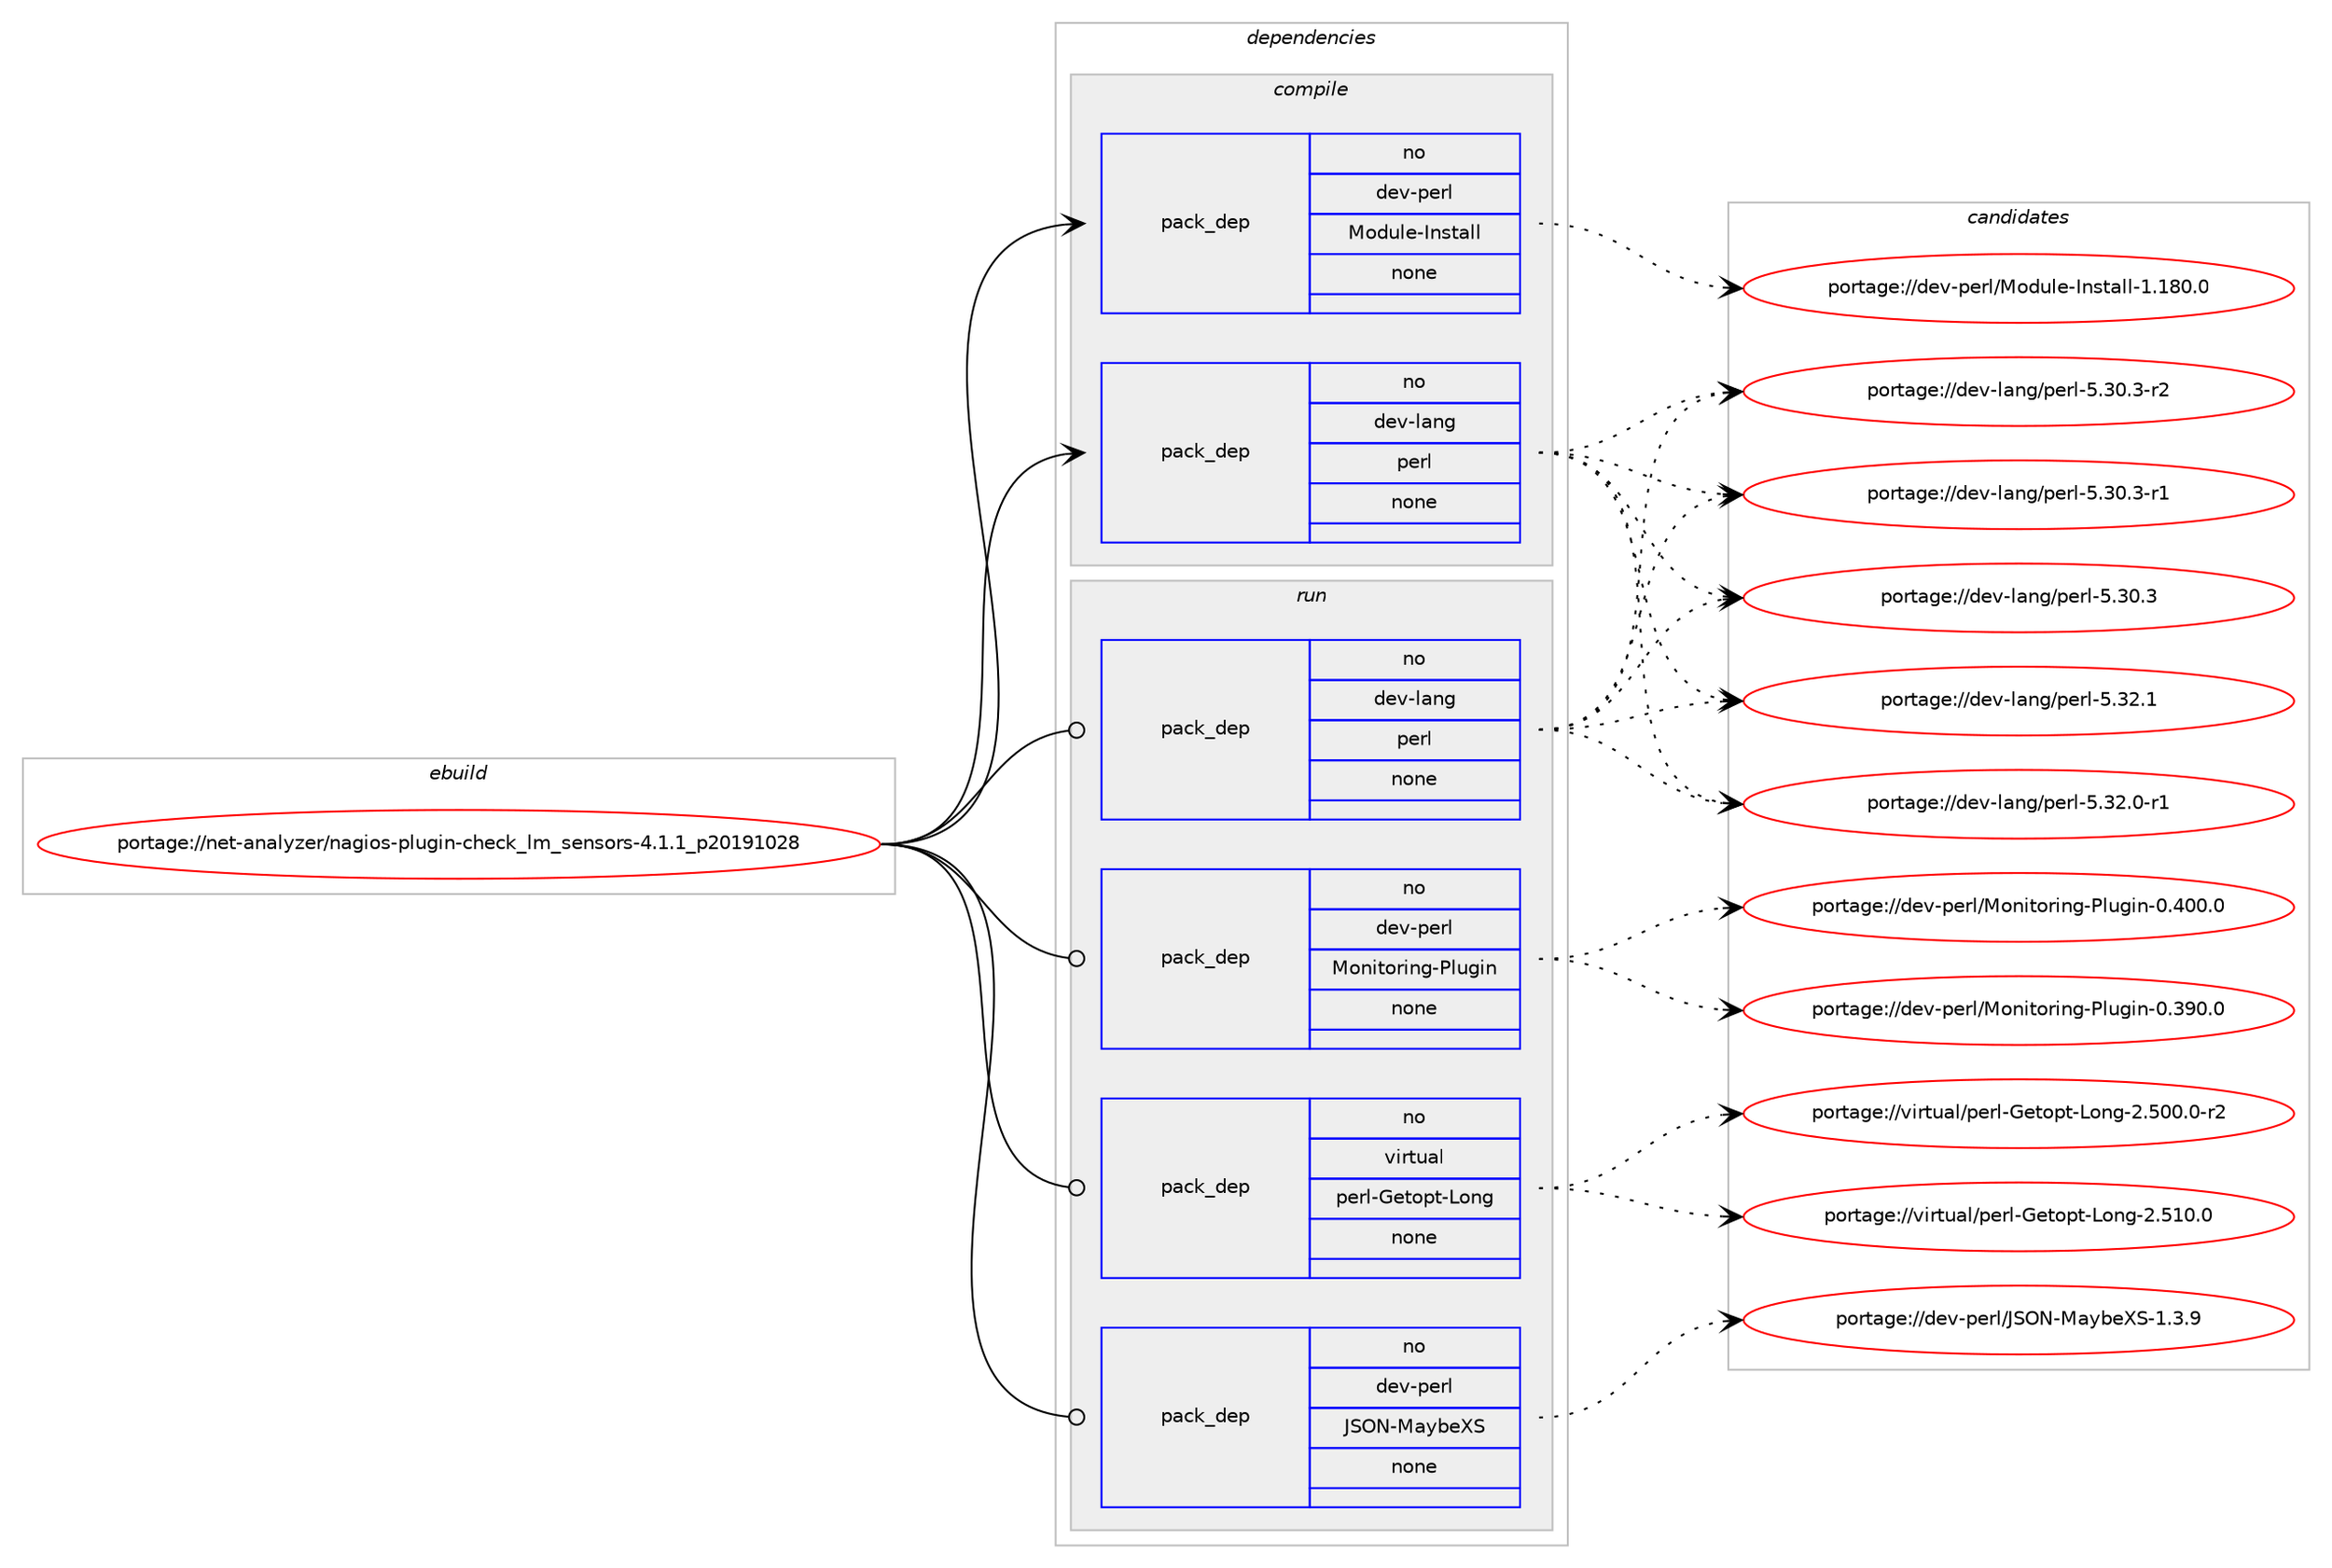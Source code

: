 digraph prolog {

# *************
# Graph options
# *************

newrank=true;
concentrate=true;
compound=true;
graph [rankdir=LR,fontname=Helvetica,fontsize=10,ranksep=1.5];#, ranksep=2.5, nodesep=0.2];
edge  [arrowhead=vee];
node  [fontname=Helvetica,fontsize=10];

# **********
# The ebuild
# **********

subgraph cluster_leftcol {
color=gray;
rank=same;
label=<<i>ebuild</i>>;
id [label="portage://net-analyzer/nagios-plugin-check_lm_sensors-4.1.1_p20191028", color=red, width=4, href="../net-analyzer/nagios-plugin-check_lm_sensors-4.1.1_p20191028.svg"];
}

# ****************
# The dependencies
# ****************

subgraph cluster_midcol {
color=gray;
label=<<i>dependencies</i>>;
subgraph cluster_compile {
fillcolor="#eeeeee";
style=filled;
label=<<i>compile</i>>;
subgraph pack16102 {
dependency23878 [label=<<TABLE BORDER="0" CELLBORDER="1" CELLSPACING="0" CELLPADDING="4" WIDTH="220"><TR><TD ROWSPAN="6" CELLPADDING="30">pack_dep</TD></TR><TR><TD WIDTH="110">no</TD></TR><TR><TD>dev-lang</TD></TR><TR><TD>perl</TD></TR><TR><TD>none</TD></TR><TR><TD></TD></TR></TABLE>>, shape=none, color=blue];
}
id:e -> dependency23878:w [weight=20,style="solid",arrowhead="vee"];
subgraph pack16103 {
dependency23879 [label=<<TABLE BORDER="0" CELLBORDER="1" CELLSPACING="0" CELLPADDING="4" WIDTH="220"><TR><TD ROWSPAN="6" CELLPADDING="30">pack_dep</TD></TR><TR><TD WIDTH="110">no</TD></TR><TR><TD>dev-perl</TD></TR><TR><TD>Module-Install</TD></TR><TR><TD>none</TD></TR><TR><TD></TD></TR></TABLE>>, shape=none, color=blue];
}
id:e -> dependency23879:w [weight=20,style="solid",arrowhead="vee"];
}
subgraph cluster_compileandrun {
fillcolor="#eeeeee";
style=filled;
label=<<i>compile and run</i>>;
}
subgraph cluster_run {
fillcolor="#eeeeee";
style=filled;
label=<<i>run</i>>;
subgraph pack16104 {
dependency23880 [label=<<TABLE BORDER="0" CELLBORDER="1" CELLSPACING="0" CELLPADDING="4" WIDTH="220"><TR><TD ROWSPAN="6" CELLPADDING="30">pack_dep</TD></TR><TR><TD WIDTH="110">no</TD></TR><TR><TD>dev-lang</TD></TR><TR><TD>perl</TD></TR><TR><TD>none</TD></TR><TR><TD></TD></TR></TABLE>>, shape=none, color=blue];
}
id:e -> dependency23880:w [weight=20,style="solid",arrowhead="odot"];
subgraph pack16105 {
dependency23881 [label=<<TABLE BORDER="0" CELLBORDER="1" CELLSPACING="0" CELLPADDING="4" WIDTH="220"><TR><TD ROWSPAN="6" CELLPADDING="30">pack_dep</TD></TR><TR><TD WIDTH="110">no</TD></TR><TR><TD>dev-perl</TD></TR><TR><TD>JSON-MaybeXS</TD></TR><TR><TD>none</TD></TR><TR><TD></TD></TR></TABLE>>, shape=none, color=blue];
}
id:e -> dependency23881:w [weight=20,style="solid",arrowhead="odot"];
subgraph pack16106 {
dependency23882 [label=<<TABLE BORDER="0" CELLBORDER="1" CELLSPACING="0" CELLPADDING="4" WIDTH="220"><TR><TD ROWSPAN="6" CELLPADDING="30">pack_dep</TD></TR><TR><TD WIDTH="110">no</TD></TR><TR><TD>dev-perl</TD></TR><TR><TD>Monitoring-Plugin</TD></TR><TR><TD>none</TD></TR><TR><TD></TD></TR></TABLE>>, shape=none, color=blue];
}
id:e -> dependency23882:w [weight=20,style="solid",arrowhead="odot"];
subgraph pack16107 {
dependency23883 [label=<<TABLE BORDER="0" CELLBORDER="1" CELLSPACING="0" CELLPADDING="4" WIDTH="220"><TR><TD ROWSPAN="6" CELLPADDING="30">pack_dep</TD></TR><TR><TD WIDTH="110">no</TD></TR><TR><TD>virtual</TD></TR><TR><TD>perl-Getopt-Long</TD></TR><TR><TD>none</TD></TR><TR><TD></TD></TR></TABLE>>, shape=none, color=blue];
}
id:e -> dependency23883:w [weight=20,style="solid",arrowhead="odot"];
}
}

# **************
# The candidates
# **************

subgraph cluster_choices {
rank=same;
color=gray;
label=<<i>candidates</i>>;

subgraph choice16102 {
color=black;
nodesep=1;
choice10010111845108971101034711210111410845534651504649 [label="portage://dev-lang/perl-5.32.1", color=red, width=4,href="../dev-lang/perl-5.32.1.svg"];
choice100101118451089711010347112101114108455346515046484511449 [label="portage://dev-lang/perl-5.32.0-r1", color=red, width=4,href="../dev-lang/perl-5.32.0-r1.svg"];
choice100101118451089711010347112101114108455346514846514511450 [label="portage://dev-lang/perl-5.30.3-r2", color=red, width=4,href="../dev-lang/perl-5.30.3-r2.svg"];
choice100101118451089711010347112101114108455346514846514511449 [label="portage://dev-lang/perl-5.30.3-r1", color=red, width=4,href="../dev-lang/perl-5.30.3-r1.svg"];
choice10010111845108971101034711210111410845534651484651 [label="portage://dev-lang/perl-5.30.3", color=red, width=4,href="../dev-lang/perl-5.30.3.svg"];
dependency23878:e -> choice10010111845108971101034711210111410845534651504649:w [style=dotted,weight="100"];
dependency23878:e -> choice100101118451089711010347112101114108455346515046484511449:w [style=dotted,weight="100"];
dependency23878:e -> choice100101118451089711010347112101114108455346514846514511450:w [style=dotted,weight="100"];
dependency23878:e -> choice100101118451089711010347112101114108455346514846514511449:w [style=dotted,weight="100"];
dependency23878:e -> choice10010111845108971101034711210111410845534651484651:w [style=dotted,weight="100"];
}
subgraph choice16103 {
color=black;
nodesep=1;
choice1001011184511210111410847771111001171081014573110115116971081084549464956484648 [label="portage://dev-perl/Module-Install-1.180.0", color=red, width=4,href="../dev-perl/Module-Install-1.180.0.svg"];
dependency23879:e -> choice1001011184511210111410847771111001171081014573110115116971081084549464956484648:w [style=dotted,weight="100"];
}
subgraph choice16104 {
color=black;
nodesep=1;
choice10010111845108971101034711210111410845534651504649 [label="portage://dev-lang/perl-5.32.1", color=red, width=4,href="../dev-lang/perl-5.32.1.svg"];
choice100101118451089711010347112101114108455346515046484511449 [label="portage://dev-lang/perl-5.32.0-r1", color=red, width=4,href="../dev-lang/perl-5.32.0-r1.svg"];
choice100101118451089711010347112101114108455346514846514511450 [label="portage://dev-lang/perl-5.30.3-r2", color=red, width=4,href="../dev-lang/perl-5.30.3-r2.svg"];
choice100101118451089711010347112101114108455346514846514511449 [label="portage://dev-lang/perl-5.30.3-r1", color=red, width=4,href="../dev-lang/perl-5.30.3-r1.svg"];
choice10010111845108971101034711210111410845534651484651 [label="portage://dev-lang/perl-5.30.3", color=red, width=4,href="../dev-lang/perl-5.30.3.svg"];
dependency23880:e -> choice10010111845108971101034711210111410845534651504649:w [style=dotted,weight="100"];
dependency23880:e -> choice100101118451089711010347112101114108455346515046484511449:w [style=dotted,weight="100"];
dependency23880:e -> choice100101118451089711010347112101114108455346514846514511450:w [style=dotted,weight="100"];
dependency23880:e -> choice100101118451089711010347112101114108455346514846514511449:w [style=dotted,weight="100"];
dependency23880:e -> choice10010111845108971101034711210111410845534651484651:w [style=dotted,weight="100"];
}
subgraph choice16105 {
color=black;
nodesep=1;
choice100101118451121011141084774837978457797121981018883454946514657 [label="portage://dev-perl/JSON-MaybeXS-1.3.9", color=red, width=4,href="../dev-perl/JSON-MaybeXS-1.3.9.svg"];
dependency23881:e -> choice100101118451121011141084774837978457797121981018883454946514657:w [style=dotted,weight="100"];
}
subgraph choice16106 {
color=black;
nodesep=1;
choice10010111845112101114108477711111010511611111410511010345801081171031051104548465248484648 [label="portage://dev-perl/Monitoring-Plugin-0.400.0", color=red, width=4,href="../dev-perl/Monitoring-Plugin-0.400.0.svg"];
choice10010111845112101114108477711111010511611111410511010345801081171031051104548465157484648 [label="portage://dev-perl/Monitoring-Plugin-0.390.0", color=red, width=4,href="../dev-perl/Monitoring-Plugin-0.390.0.svg"];
dependency23882:e -> choice10010111845112101114108477711111010511611111410511010345801081171031051104548465248484648:w [style=dotted,weight="100"];
dependency23882:e -> choice10010111845112101114108477711111010511611111410511010345801081171031051104548465157484648:w [style=dotted,weight="100"];
}
subgraph choice16107 {
color=black;
nodesep=1;
choice1181051141161179710847112101114108457110111611111211645761111101034550465349484648 [label="portage://virtual/perl-Getopt-Long-2.510.0", color=red, width=4,href="../virtual/perl-Getopt-Long-2.510.0.svg"];
choice11810511411611797108471121011141084571101116111112116457611111010345504653484846484511450 [label="portage://virtual/perl-Getopt-Long-2.500.0-r2", color=red, width=4,href="../virtual/perl-Getopt-Long-2.500.0-r2.svg"];
dependency23883:e -> choice1181051141161179710847112101114108457110111611111211645761111101034550465349484648:w [style=dotted,weight="100"];
dependency23883:e -> choice11810511411611797108471121011141084571101116111112116457611111010345504653484846484511450:w [style=dotted,weight="100"];
}
}

}
